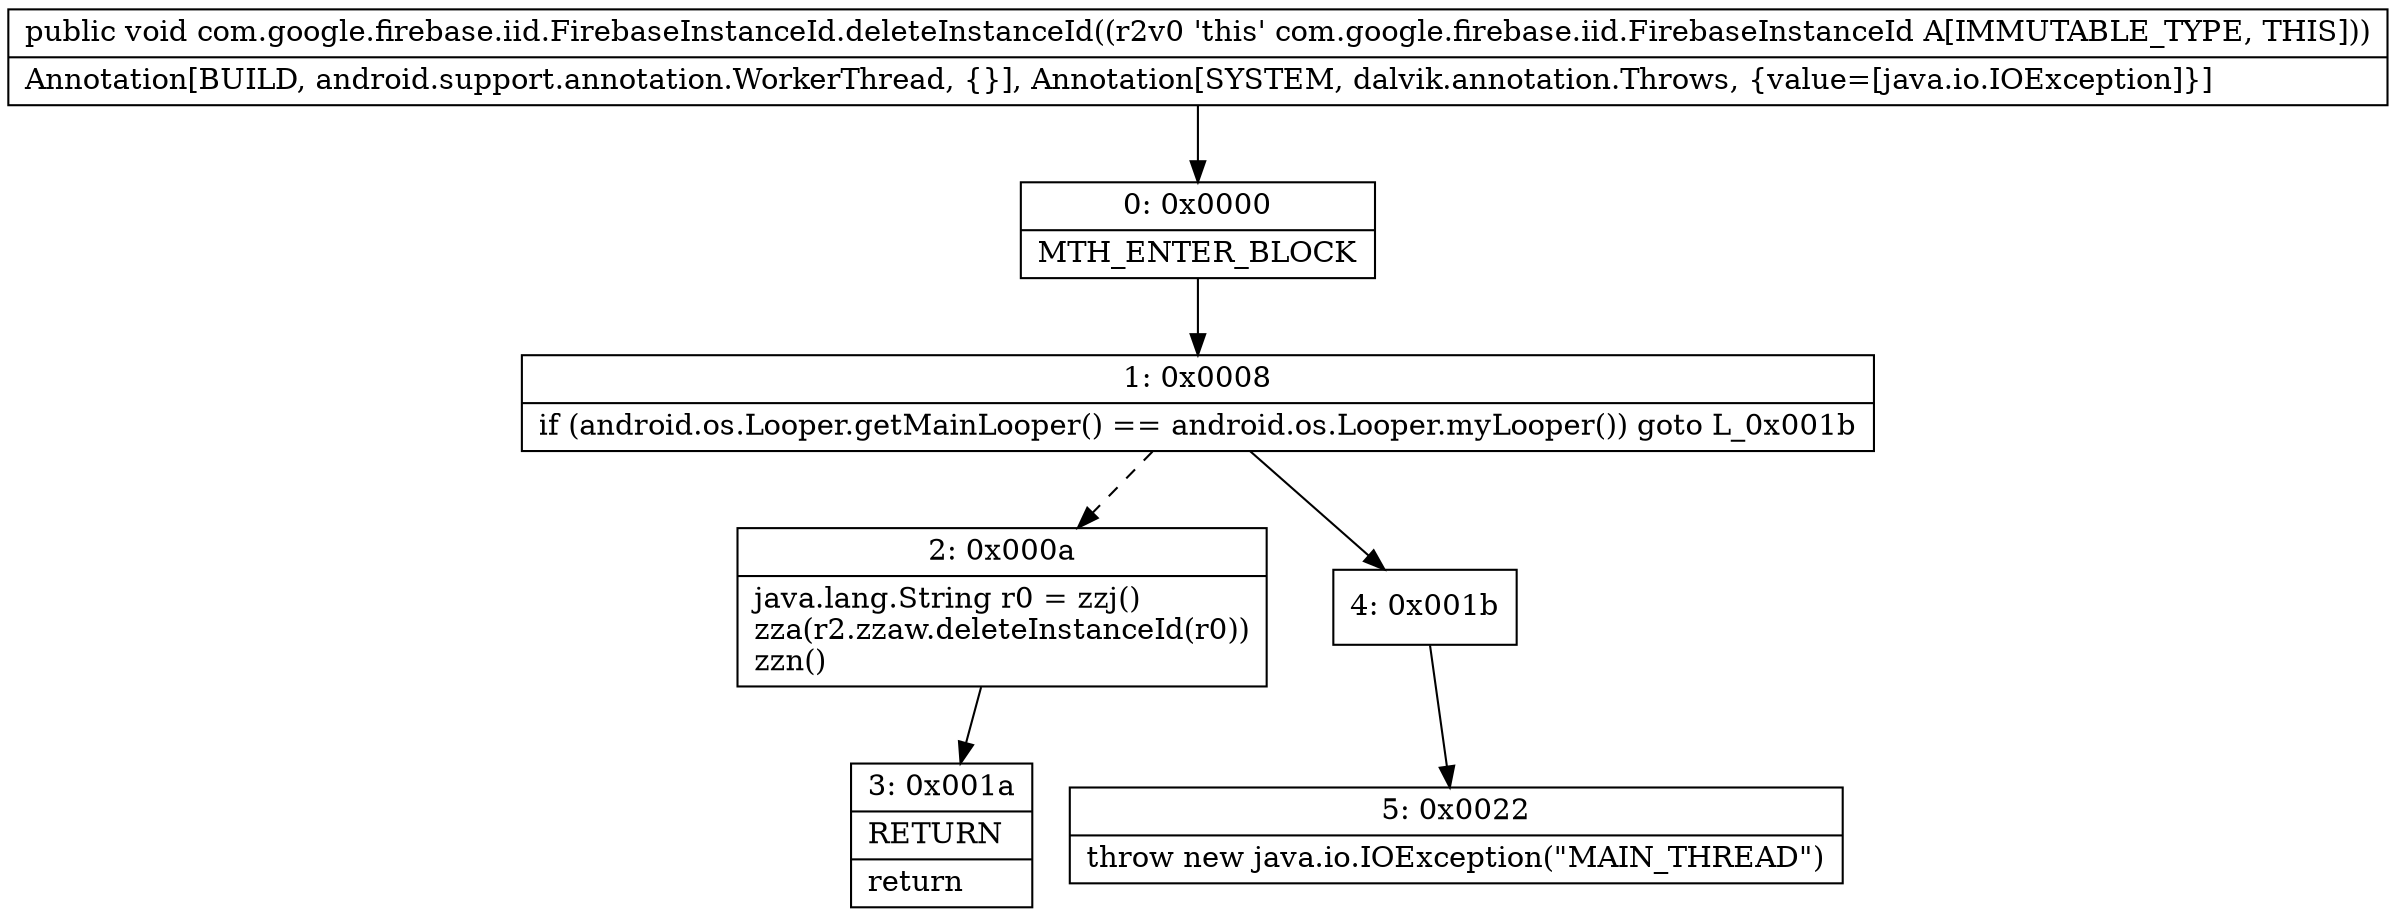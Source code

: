 digraph "CFG forcom.google.firebase.iid.FirebaseInstanceId.deleteInstanceId()V" {
Node_0 [shape=record,label="{0\:\ 0x0000|MTH_ENTER_BLOCK\l}"];
Node_1 [shape=record,label="{1\:\ 0x0008|if (android.os.Looper.getMainLooper() == android.os.Looper.myLooper()) goto L_0x001b\l}"];
Node_2 [shape=record,label="{2\:\ 0x000a|java.lang.String r0 = zzj()\lzza(r2.zzaw.deleteInstanceId(r0))\lzzn()\l}"];
Node_3 [shape=record,label="{3\:\ 0x001a|RETURN\l|return\l}"];
Node_4 [shape=record,label="{4\:\ 0x001b}"];
Node_5 [shape=record,label="{5\:\ 0x0022|throw new java.io.IOException(\"MAIN_THREAD\")\l}"];
MethodNode[shape=record,label="{public void com.google.firebase.iid.FirebaseInstanceId.deleteInstanceId((r2v0 'this' com.google.firebase.iid.FirebaseInstanceId A[IMMUTABLE_TYPE, THIS]))  | Annotation[BUILD, android.support.annotation.WorkerThread, \{\}], Annotation[SYSTEM, dalvik.annotation.Throws, \{value=[java.io.IOException]\}]\l}"];
MethodNode -> Node_0;
Node_0 -> Node_1;
Node_1 -> Node_2[style=dashed];
Node_1 -> Node_4;
Node_2 -> Node_3;
Node_4 -> Node_5;
}


